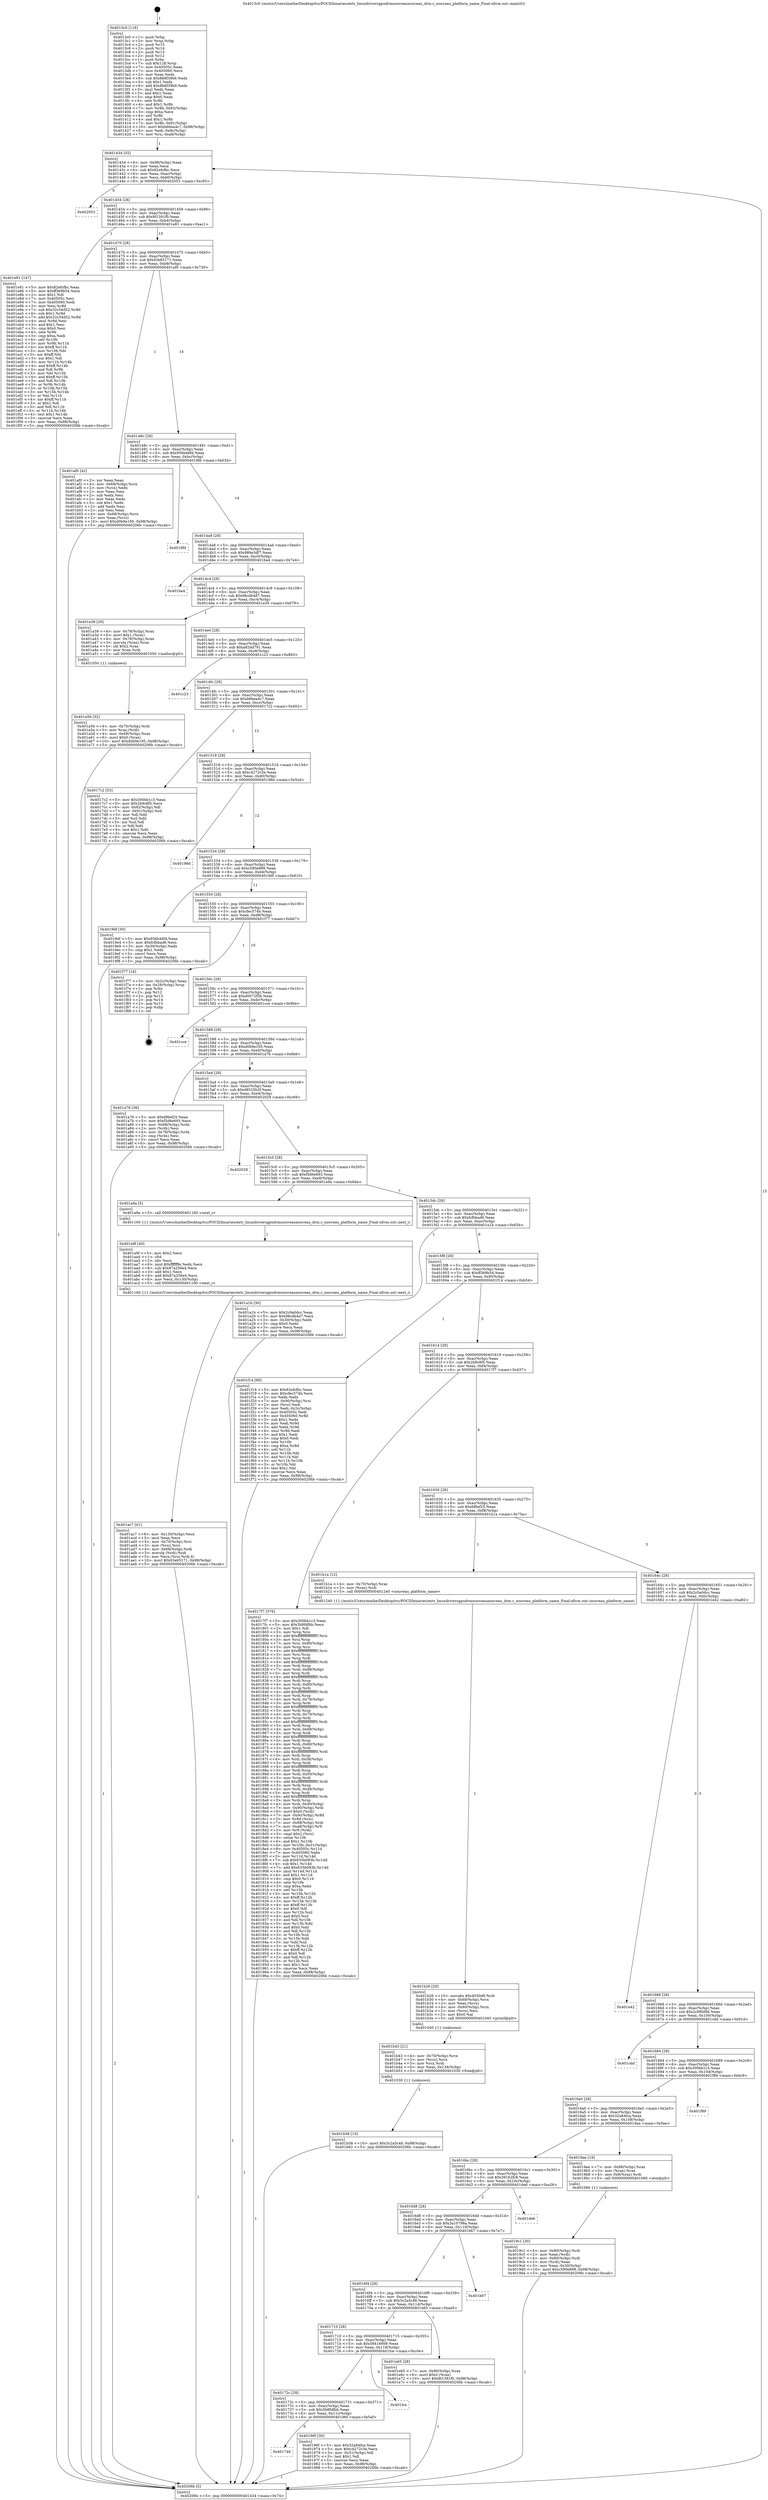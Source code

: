 digraph "0x4013c0" {
  label = "0x4013c0 (/mnt/c/Users/mathe/Desktop/tcc/POCII/binaries/extr_linuxdriversgpudrmnouveaunouveau_drm.c_nouveau_platform_name_Final-ollvm.out::main(0))"
  labelloc = "t"
  node[shape=record]

  Entry [label="",width=0.3,height=0.3,shape=circle,fillcolor=black,style=filled]
  "0x401434" [label="{
     0x401434 [32]\l
     | [instrs]\l
     &nbsp;&nbsp;0x401434 \<+6\>: mov -0x98(%rbp),%eax\l
     &nbsp;&nbsp;0x40143a \<+2\>: mov %eax,%ecx\l
     &nbsp;&nbsp;0x40143c \<+6\>: sub $0x82efcfbc,%ecx\l
     &nbsp;&nbsp;0x401442 \<+6\>: mov %eax,-0xac(%rbp)\l
     &nbsp;&nbsp;0x401448 \<+6\>: mov %ecx,-0xb0(%rbp)\l
     &nbsp;&nbsp;0x40144e \<+6\>: je 0000000000402053 \<main+0xc93\>\l
  }"]
  "0x402053" [label="{
     0x402053\l
  }", style=dashed]
  "0x401454" [label="{
     0x401454 [28]\l
     | [instrs]\l
     &nbsp;&nbsp;0x401454 \<+5\>: jmp 0000000000401459 \<main+0x99\>\l
     &nbsp;&nbsp;0x401459 \<+6\>: mov -0xac(%rbp),%eax\l
     &nbsp;&nbsp;0x40145f \<+5\>: sub $0x8f1391f0,%eax\l
     &nbsp;&nbsp;0x401464 \<+6\>: mov %eax,-0xb4(%rbp)\l
     &nbsp;&nbsp;0x40146a \<+6\>: je 0000000000401e81 \<main+0xac1\>\l
  }"]
  Exit [label="",width=0.3,height=0.3,shape=circle,fillcolor=black,style=filled,peripheries=2]
  "0x401e81" [label="{
     0x401e81 [147]\l
     | [instrs]\l
     &nbsp;&nbsp;0x401e81 \<+5\>: mov $0x82efcfbc,%eax\l
     &nbsp;&nbsp;0x401e86 \<+5\>: mov $0xff369b54,%ecx\l
     &nbsp;&nbsp;0x401e8b \<+2\>: mov $0x1,%dl\l
     &nbsp;&nbsp;0x401e8d \<+7\>: mov 0x40505c,%esi\l
     &nbsp;&nbsp;0x401e94 \<+7\>: mov 0x405060,%edi\l
     &nbsp;&nbsp;0x401e9b \<+3\>: mov %esi,%r8d\l
     &nbsp;&nbsp;0x401e9e \<+7\>: sub $0x32c54d52,%r8d\l
     &nbsp;&nbsp;0x401ea5 \<+4\>: sub $0x1,%r8d\l
     &nbsp;&nbsp;0x401ea9 \<+7\>: add $0x32c54d52,%r8d\l
     &nbsp;&nbsp;0x401eb0 \<+4\>: imul %r8d,%esi\l
     &nbsp;&nbsp;0x401eb4 \<+3\>: and $0x1,%esi\l
     &nbsp;&nbsp;0x401eb7 \<+3\>: cmp $0x0,%esi\l
     &nbsp;&nbsp;0x401eba \<+4\>: sete %r9b\l
     &nbsp;&nbsp;0x401ebe \<+3\>: cmp $0xa,%edi\l
     &nbsp;&nbsp;0x401ec1 \<+4\>: setl %r10b\l
     &nbsp;&nbsp;0x401ec5 \<+3\>: mov %r9b,%r11b\l
     &nbsp;&nbsp;0x401ec8 \<+4\>: xor $0xff,%r11b\l
     &nbsp;&nbsp;0x401ecc \<+3\>: mov %r10b,%bl\l
     &nbsp;&nbsp;0x401ecf \<+3\>: xor $0xff,%bl\l
     &nbsp;&nbsp;0x401ed2 \<+3\>: xor $0x1,%dl\l
     &nbsp;&nbsp;0x401ed5 \<+3\>: mov %r11b,%r14b\l
     &nbsp;&nbsp;0x401ed8 \<+4\>: and $0xff,%r14b\l
     &nbsp;&nbsp;0x401edc \<+3\>: and %dl,%r9b\l
     &nbsp;&nbsp;0x401edf \<+3\>: mov %bl,%r15b\l
     &nbsp;&nbsp;0x401ee2 \<+4\>: and $0xff,%r15b\l
     &nbsp;&nbsp;0x401ee6 \<+3\>: and %dl,%r10b\l
     &nbsp;&nbsp;0x401ee9 \<+3\>: or %r9b,%r14b\l
     &nbsp;&nbsp;0x401eec \<+3\>: or %r10b,%r15b\l
     &nbsp;&nbsp;0x401eef \<+3\>: xor %r15b,%r14b\l
     &nbsp;&nbsp;0x401ef2 \<+3\>: or %bl,%r11b\l
     &nbsp;&nbsp;0x401ef5 \<+4\>: xor $0xff,%r11b\l
     &nbsp;&nbsp;0x401ef9 \<+3\>: or $0x1,%dl\l
     &nbsp;&nbsp;0x401efc \<+3\>: and %dl,%r11b\l
     &nbsp;&nbsp;0x401eff \<+3\>: or %r11b,%r14b\l
     &nbsp;&nbsp;0x401f02 \<+4\>: test $0x1,%r14b\l
     &nbsp;&nbsp;0x401f06 \<+3\>: cmovne %ecx,%eax\l
     &nbsp;&nbsp;0x401f09 \<+6\>: mov %eax,-0x98(%rbp)\l
     &nbsp;&nbsp;0x401f0f \<+5\>: jmp 000000000040206b \<main+0xcab\>\l
  }"]
  "0x401470" [label="{
     0x401470 [28]\l
     | [instrs]\l
     &nbsp;&nbsp;0x401470 \<+5\>: jmp 0000000000401475 \<main+0xb5\>\l
     &nbsp;&nbsp;0x401475 \<+6\>: mov -0xac(%rbp),%eax\l
     &nbsp;&nbsp;0x40147b \<+5\>: sub $0x93e65171,%eax\l
     &nbsp;&nbsp;0x401480 \<+6\>: mov %eax,-0xb8(%rbp)\l
     &nbsp;&nbsp;0x401486 \<+6\>: je 0000000000401af0 \<main+0x730\>\l
  }"]
  "0x401b58" [label="{
     0x401b58 [15]\l
     | [instrs]\l
     &nbsp;&nbsp;0x401b58 \<+10\>: movl $0x3c2a5c48,-0x98(%rbp)\l
     &nbsp;&nbsp;0x401b62 \<+5\>: jmp 000000000040206b \<main+0xcab\>\l
  }"]
  "0x401af0" [label="{
     0x401af0 [42]\l
     | [instrs]\l
     &nbsp;&nbsp;0x401af0 \<+2\>: xor %eax,%eax\l
     &nbsp;&nbsp;0x401af2 \<+4\>: mov -0x68(%rbp),%rcx\l
     &nbsp;&nbsp;0x401af6 \<+2\>: mov (%rcx),%edx\l
     &nbsp;&nbsp;0x401af8 \<+2\>: mov %eax,%esi\l
     &nbsp;&nbsp;0x401afa \<+2\>: sub %edx,%esi\l
     &nbsp;&nbsp;0x401afc \<+2\>: mov %eax,%edx\l
     &nbsp;&nbsp;0x401afe \<+3\>: sub $0x1,%edx\l
     &nbsp;&nbsp;0x401b01 \<+2\>: add %edx,%esi\l
     &nbsp;&nbsp;0x401b03 \<+2\>: sub %esi,%eax\l
     &nbsp;&nbsp;0x401b05 \<+4\>: mov -0x68(%rbp),%rcx\l
     &nbsp;&nbsp;0x401b09 \<+2\>: mov %eax,(%rcx)\l
     &nbsp;&nbsp;0x401b0b \<+10\>: movl $0xd0b9e195,-0x98(%rbp)\l
     &nbsp;&nbsp;0x401b15 \<+5\>: jmp 000000000040206b \<main+0xcab\>\l
  }"]
  "0x40148c" [label="{
     0x40148c [28]\l
     | [instrs]\l
     &nbsp;&nbsp;0x40148c \<+5\>: jmp 0000000000401491 \<main+0xd1\>\l
     &nbsp;&nbsp;0x401491 \<+6\>: mov -0xac(%rbp),%eax\l
     &nbsp;&nbsp;0x401497 \<+5\>: sub $0x956b46fd,%eax\l
     &nbsp;&nbsp;0x40149c \<+6\>: mov %eax,-0xbc(%rbp)\l
     &nbsp;&nbsp;0x4014a2 \<+6\>: je 00000000004019fd \<main+0x63d\>\l
  }"]
  "0x401b43" [label="{
     0x401b43 [21]\l
     | [instrs]\l
     &nbsp;&nbsp;0x401b43 \<+4\>: mov -0x70(%rbp),%rcx\l
     &nbsp;&nbsp;0x401b47 \<+3\>: mov (%rcx),%rcx\l
     &nbsp;&nbsp;0x401b4a \<+3\>: mov %rcx,%rdi\l
     &nbsp;&nbsp;0x401b4d \<+6\>: mov %eax,-0x134(%rbp)\l
     &nbsp;&nbsp;0x401b53 \<+5\>: call 0000000000401030 \<free@plt\>\l
     | [calls]\l
     &nbsp;&nbsp;0x401030 \{1\} (unknown)\l
  }"]
  "0x4019fd" [label="{
     0x4019fd\l
  }", style=dashed]
  "0x4014a8" [label="{
     0x4014a8 [28]\l
     | [instrs]\l
     &nbsp;&nbsp;0x4014a8 \<+5\>: jmp 00000000004014ad \<main+0xed\>\l
     &nbsp;&nbsp;0x4014ad \<+6\>: mov -0xac(%rbp),%eax\l
     &nbsp;&nbsp;0x4014b3 \<+5\>: sub $0x989e3df7,%eax\l
     &nbsp;&nbsp;0x4014b8 \<+6\>: mov %eax,-0xc0(%rbp)\l
     &nbsp;&nbsp;0x4014be \<+6\>: je 0000000000401ba4 \<main+0x7e4\>\l
  }"]
  "0x401b26" [label="{
     0x401b26 [29]\l
     | [instrs]\l
     &nbsp;&nbsp;0x401b26 \<+10\>: movabs $0x4030d6,%rdi\l
     &nbsp;&nbsp;0x401b30 \<+4\>: mov -0x60(%rbp),%rcx\l
     &nbsp;&nbsp;0x401b34 \<+2\>: mov %eax,(%rcx)\l
     &nbsp;&nbsp;0x401b36 \<+4\>: mov -0x60(%rbp),%rcx\l
     &nbsp;&nbsp;0x401b3a \<+2\>: mov (%rcx),%esi\l
     &nbsp;&nbsp;0x401b3c \<+2\>: mov $0x0,%al\l
     &nbsp;&nbsp;0x401b3e \<+5\>: call 0000000000401040 \<printf@plt\>\l
     | [calls]\l
     &nbsp;&nbsp;0x401040 \{1\} (unknown)\l
  }"]
  "0x401ba4" [label="{
     0x401ba4\l
  }", style=dashed]
  "0x4014c4" [label="{
     0x4014c4 [28]\l
     | [instrs]\l
     &nbsp;&nbsp;0x4014c4 \<+5\>: jmp 00000000004014c9 \<main+0x109\>\l
     &nbsp;&nbsp;0x4014c9 \<+6\>: mov -0xac(%rbp),%eax\l
     &nbsp;&nbsp;0x4014cf \<+5\>: sub $0x98cdb4d7,%eax\l
     &nbsp;&nbsp;0x4014d4 \<+6\>: mov %eax,-0xc4(%rbp)\l
     &nbsp;&nbsp;0x4014da \<+6\>: je 0000000000401a39 \<main+0x679\>\l
  }"]
  "0x401ac7" [label="{
     0x401ac7 [41]\l
     | [instrs]\l
     &nbsp;&nbsp;0x401ac7 \<+6\>: mov -0x130(%rbp),%ecx\l
     &nbsp;&nbsp;0x401acd \<+3\>: imul %eax,%ecx\l
     &nbsp;&nbsp;0x401ad0 \<+4\>: mov -0x70(%rbp),%rsi\l
     &nbsp;&nbsp;0x401ad4 \<+3\>: mov (%rsi),%rsi\l
     &nbsp;&nbsp;0x401ad7 \<+4\>: mov -0x68(%rbp),%rdi\l
     &nbsp;&nbsp;0x401adb \<+3\>: movslq (%rdi),%rdi\l
     &nbsp;&nbsp;0x401ade \<+3\>: mov %ecx,(%rsi,%rdi,4)\l
     &nbsp;&nbsp;0x401ae1 \<+10\>: movl $0x93e65171,-0x98(%rbp)\l
     &nbsp;&nbsp;0x401aeb \<+5\>: jmp 000000000040206b \<main+0xcab\>\l
  }"]
  "0x401a39" [label="{
     0x401a39 [29]\l
     | [instrs]\l
     &nbsp;&nbsp;0x401a39 \<+4\>: mov -0x78(%rbp),%rax\l
     &nbsp;&nbsp;0x401a3d \<+6\>: movl $0x1,(%rax)\l
     &nbsp;&nbsp;0x401a43 \<+4\>: mov -0x78(%rbp),%rax\l
     &nbsp;&nbsp;0x401a47 \<+3\>: movslq (%rax),%rax\l
     &nbsp;&nbsp;0x401a4a \<+4\>: shl $0x2,%rax\l
     &nbsp;&nbsp;0x401a4e \<+3\>: mov %rax,%rdi\l
     &nbsp;&nbsp;0x401a51 \<+5\>: call 0000000000401050 \<malloc@plt\>\l
     | [calls]\l
     &nbsp;&nbsp;0x401050 \{1\} (unknown)\l
  }"]
  "0x4014e0" [label="{
     0x4014e0 [28]\l
     | [instrs]\l
     &nbsp;&nbsp;0x4014e0 \<+5\>: jmp 00000000004014e5 \<main+0x125\>\l
     &nbsp;&nbsp;0x4014e5 \<+6\>: mov -0xac(%rbp),%eax\l
     &nbsp;&nbsp;0x4014eb \<+5\>: sub $0xa82dd791,%eax\l
     &nbsp;&nbsp;0x4014f0 \<+6\>: mov %eax,-0xc8(%rbp)\l
     &nbsp;&nbsp;0x4014f6 \<+6\>: je 0000000000401c23 \<main+0x863\>\l
  }"]
  "0x401a9f" [label="{
     0x401a9f [40]\l
     | [instrs]\l
     &nbsp;&nbsp;0x401a9f \<+5\>: mov $0x2,%ecx\l
     &nbsp;&nbsp;0x401aa4 \<+1\>: cltd\l
     &nbsp;&nbsp;0x401aa5 \<+2\>: idiv %ecx\l
     &nbsp;&nbsp;0x401aa7 \<+6\>: imul $0xfffffffe,%edx,%ecx\l
     &nbsp;&nbsp;0x401aad \<+6\>: sub $0x87a256e4,%ecx\l
     &nbsp;&nbsp;0x401ab3 \<+3\>: add $0x1,%ecx\l
     &nbsp;&nbsp;0x401ab6 \<+6\>: add $0x87a256e4,%ecx\l
     &nbsp;&nbsp;0x401abc \<+6\>: mov %ecx,-0x130(%rbp)\l
     &nbsp;&nbsp;0x401ac2 \<+5\>: call 0000000000401160 \<next_i\>\l
     | [calls]\l
     &nbsp;&nbsp;0x401160 \{1\} (/mnt/c/Users/mathe/Desktop/tcc/POCII/binaries/extr_linuxdriversgpudrmnouveaunouveau_drm.c_nouveau_platform_name_Final-ollvm.out::next_i)\l
  }"]
  "0x401c23" [label="{
     0x401c23\l
  }", style=dashed]
  "0x4014fc" [label="{
     0x4014fc [28]\l
     | [instrs]\l
     &nbsp;&nbsp;0x4014fc \<+5\>: jmp 0000000000401501 \<main+0x141\>\l
     &nbsp;&nbsp;0x401501 \<+6\>: mov -0xac(%rbp),%eax\l
     &nbsp;&nbsp;0x401507 \<+5\>: sub $0xb66ea4c7,%eax\l
     &nbsp;&nbsp;0x40150c \<+6\>: mov %eax,-0xcc(%rbp)\l
     &nbsp;&nbsp;0x401512 \<+6\>: je 00000000004017c2 \<main+0x402\>\l
  }"]
  "0x401a56" [label="{
     0x401a56 [32]\l
     | [instrs]\l
     &nbsp;&nbsp;0x401a56 \<+4\>: mov -0x70(%rbp),%rdi\l
     &nbsp;&nbsp;0x401a5a \<+3\>: mov %rax,(%rdi)\l
     &nbsp;&nbsp;0x401a5d \<+4\>: mov -0x68(%rbp),%rax\l
     &nbsp;&nbsp;0x401a61 \<+6\>: movl $0x0,(%rax)\l
     &nbsp;&nbsp;0x401a67 \<+10\>: movl $0xd0b9e195,-0x98(%rbp)\l
     &nbsp;&nbsp;0x401a71 \<+5\>: jmp 000000000040206b \<main+0xcab\>\l
  }"]
  "0x4017c2" [label="{
     0x4017c2 [53]\l
     | [instrs]\l
     &nbsp;&nbsp;0x4017c2 \<+5\>: mov $0x300bb1c3,%eax\l
     &nbsp;&nbsp;0x4017c7 \<+5\>: mov $0x2b9c8f5,%ecx\l
     &nbsp;&nbsp;0x4017cc \<+6\>: mov -0x92(%rbp),%dl\l
     &nbsp;&nbsp;0x4017d2 \<+7\>: mov -0x91(%rbp),%sil\l
     &nbsp;&nbsp;0x4017d9 \<+3\>: mov %dl,%dil\l
     &nbsp;&nbsp;0x4017dc \<+3\>: and %sil,%dil\l
     &nbsp;&nbsp;0x4017df \<+3\>: xor %sil,%dl\l
     &nbsp;&nbsp;0x4017e2 \<+3\>: or %dl,%dil\l
     &nbsp;&nbsp;0x4017e5 \<+4\>: test $0x1,%dil\l
     &nbsp;&nbsp;0x4017e9 \<+3\>: cmovne %ecx,%eax\l
     &nbsp;&nbsp;0x4017ec \<+6\>: mov %eax,-0x98(%rbp)\l
     &nbsp;&nbsp;0x4017f2 \<+5\>: jmp 000000000040206b \<main+0xcab\>\l
  }"]
  "0x401518" [label="{
     0x401518 [28]\l
     | [instrs]\l
     &nbsp;&nbsp;0x401518 \<+5\>: jmp 000000000040151d \<main+0x15d\>\l
     &nbsp;&nbsp;0x40151d \<+6\>: mov -0xac(%rbp),%eax\l
     &nbsp;&nbsp;0x401523 \<+5\>: sub $0xc4272c3e,%eax\l
     &nbsp;&nbsp;0x401528 \<+6\>: mov %eax,-0xd0(%rbp)\l
     &nbsp;&nbsp;0x40152e \<+6\>: je 000000000040198d \<main+0x5cd\>\l
  }"]
  "0x40206b" [label="{
     0x40206b [5]\l
     | [instrs]\l
     &nbsp;&nbsp;0x40206b \<+5\>: jmp 0000000000401434 \<main+0x74\>\l
  }"]
  "0x4013c0" [label="{
     0x4013c0 [116]\l
     | [instrs]\l
     &nbsp;&nbsp;0x4013c0 \<+1\>: push %rbp\l
     &nbsp;&nbsp;0x4013c1 \<+3\>: mov %rsp,%rbp\l
     &nbsp;&nbsp;0x4013c4 \<+2\>: push %r15\l
     &nbsp;&nbsp;0x4013c6 \<+2\>: push %r14\l
     &nbsp;&nbsp;0x4013c8 \<+2\>: push %r13\l
     &nbsp;&nbsp;0x4013ca \<+2\>: push %r12\l
     &nbsp;&nbsp;0x4013cc \<+1\>: push %rbx\l
     &nbsp;&nbsp;0x4013cd \<+7\>: sub $0x128,%rsp\l
     &nbsp;&nbsp;0x4013d4 \<+7\>: mov 0x40505c,%eax\l
     &nbsp;&nbsp;0x4013db \<+7\>: mov 0x405060,%ecx\l
     &nbsp;&nbsp;0x4013e2 \<+2\>: mov %eax,%edx\l
     &nbsp;&nbsp;0x4013e4 \<+6\>: sub $0x8b8f39b9,%edx\l
     &nbsp;&nbsp;0x4013ea \<+3\>: sub $0x1,%edx\l
     &nbsp;&nbsp;0x4013ed \<+6\>: add $0x8b8f39b9,%edx\l
     &nbsp;&nbsp;0x4013f3 \<+3\>: imul %edx,%eax\l
     &nbsp;&nbsp;0x4013f6 \<+3\>: and $0x1,%eax\l
     &nbsp;&nbsp;0x4013f9 \<+3\>: cmp $0x0,%eax\l
     &nbsp;&nbsp;0x4013fc \<+4\>: sete %r8b\l
     &nbsp;&nbsp;0x401400 \<+4\>: and $0x1,%r8b\l
     &nbsp;&nbsp;0x401404 \<+7\>: mov %r8b,-0x92(%rbp)\l
     &nbsp;&nbsp;0x40140b \<+3\>: cmp $0xa,%ecx\l
     &nbsp;&nbsp;0x40140e \<+4\>: setl %r8b\l
     &nbsp;&nbsp;0x401412 \<+4\>: and $0x1,%r8b\l
     &nbsp;&nbsp;0x401416 \<+7\>: mov %r8b,-0x91(%rbp)\l
     &nbsp;&nbsp;0x40141d \<+10\>: movl $0xb66ea4c7,-0x98(%rbp)\l
     &nbsp;&nbsp;0x401427 \<+6\>: mov %edi,-0x9c(%rbp)\l
     &nbsp;&nbsp;0x40142d \<+7\>: mov %rsi,-0xa8(%rbp)\l
  }"]
  "0x4019c1" [label="{
     0x4019c1 [30]\l
     | [instrs]\l
     &nbsp;&nbsp;0x4019c1 \<+4\>: mov -0x80(%rbp),%rdi\l
     &nbsp;&nbsp;0x4019c5 \<+2\>: mov %eax,(%rdi)\l
     &nbsp;&nbsp;0x4019c7 \<+4\>: mov -0x80(%rbp),%rdi\l
     &nbsp;&nbsp;0x4019cb \<+2\>: mov (%rdi),%eax\l
     &nbsp;&nbsp;0x4019cd \<+3\>: mov %eax,-0x30(%rbp)\l
     &nbsp;&nbsp;0x4019d0 \<+10\>: movl $0xc590e898,-0x98(%rbp)\l
     &nbsp;&nbsp;0x4019da \<+5\>: jmp 000000000040206b \<main+0xcab\>\l
  }"]
  "0x40198d" [label="{
     0x40198d\l
  }", style=dashed]
  "0x401534" [label="{
     0x401534 [28]\l
     | [instrs]\l
     &nbsp;&nbsp;0x401534 \<+5\>: jmp 0000000000401539 \<main+0x179\>\l
     &nbsp;&nbsp;0x401539 \<+6\>: mov -0xac(%rbp),%eax\l
     &nbsp;&nbsp;0x40153f \<+5\>: sub $0xc590e898,%eax\l
     &nbsp;&nbsp;0x401544 \<+6\>: mov %eax,-0xd4(%rbp)\l
     &nbsp;&nbsp;0x40154a \<+6\>: je 00000000004019df \<main+0x61f\>\l
  }"]
  "0x401748" [label="{
     0x401748\l
  }", style=dashed]
  "0x4019df" [label="{
     0x4019df [30]\l
     | [instrs]\l
     &nbsp;&nbsp;0x4019df \<+5\>: mov $0x956b46fd,%eax\l
     &nbsp;&nbsp;0x4019e4 \<+5\>: mov $0xfcfbbad6,%ecx\l
     &nbsp;&nbsp;0x4019e9 \<+3\>: mov -0x30(%rbp),%edx\l
     &nbsp;&nbsp;0x4019ec \<+3\>: cmp $0x1,%edx\l
     &nbsp;&nbsp;0x4019ef \<+3\>: cmovl %ecx,%eax\l
     &nbsp;&nbsp;0x4019f2 \<+6\>: mov %eax,-0x98(%rbp)\l
     &nbsp;&nbsp;0x4019f8 \<+5\>: jmp 000000000040206b \<main+0xcab\>\l
  }"]
  "0x401550" [label="{
     0x401550 [28]\l
     | [instrs]\l
     &nbsp;&nbsp;0x401550 \<+5\>: jmp 0000000000401555 \<main+0x195\>\l
     &nbsp;&nbsp;0x401555 \<+6\>: mov -0xac(%rbp),%eax\l
     &nbsp;&nbsp;0x40155b \<+5\>: sub $0xcfec574b,%eax\l
     &nbsp;&nbsp;0x401560 \<+6\>: mov %eax,-0xd8(%rbp)\l
     &nbsp;&nbsp;0x401566 \<+6\>: je 0000000000401f77 \<main+0xbb7\>\l
  }"]
  "0x40196f" [label="{
     0x40196f [30]\l
     | [instrs]\l
     &nbsp;&nbsp;0x40196f \<+5\>: mov $0x32a84fca,%eax\l
     &nbsp;&nbsp;0x401974 \<+5\>: mov $0xc4272c3e,%ecx\l
     &nbsp;&nbsp;0x401979 \<+3\>: mov -0x31(%rbp),%dl\l
     &nbsp;&nbsp;0x40197c \<+3\>: test $0x1,%dl\l
     &nbsp;&nbsp;0x40197f \<+3\>: cmovne %ecx,%eax\l
     &nbsp;&nbsp;0x401982 \<+6\>: mov %eax,-0x98(%rbp)\l
     &nbsp;&nbsp;0x401988 \<+5\>: jmp 000000000040206b \<main+0xcab\>\l
  }"]
  "0x401f77" [label="{
     0x401f77 [18]\l
     | [instrs]\l
     &nbsp;&nbsp;0x401f77 \<+3\>: mov -0x2c(%rbp),%eax\l
     &nbsp;&nbsp;0x401f7a \<+4\>: lea -0x28(%rbp),%rsp\l
     &nbsp;&nbsp;0x401f7e \<+1\>: pop %rbx\l
     &nbsp;&nbsp;0x401f7f \<+2\>: pop %r12\l
     &nbsp;&nbsp;0x401f81 \<+2\>: pop %r13\l
     &nbsp;&nbsp;0x401f83 \<+2\>: pop %r14\l
     &nbsp;&nbsp;0x401f85 \<+2\>: pop %r15\l
     &nbsp;&nbsp;0x401f87 \<+1\>: pop %rbp\l
     &nbsp;&nbsp;0x401f88 \<+1\>: ret\l
  }"]
  "0x40156c" [label="{
     0x40156c [28]\l
     | [instrs]\l
     &nbsp;&nbsp;0x40156c \<+5\>: jmp 0000000000401571 \<main+0x1b1\>\l
     &nbsp;&nbsp;0x401571 \<+6\>: mov -0xac(%rbp),%eax\l
     &nbsp;&nbsp;0x401577 \<+5\>: sub $0xd0072f5b,%eax\l
     &nbsp;&nbsp;0x40157c \<+6\>: mov %eax,-0xdc(%rbp)\l
     &nbsp;&nbsp;0x401582 \<+6\>: je 0000000000401cce \<main+0x90e\>\l
  }"]
  "0x40172c" [label="{
     0x40172c [28]\l
     | [instrs]\l
     &nbsp;&nbsp;0x40172c \<+5\>: jmp 0000000000401731 \<main+0x371\>\l
     &nbsp;&nbsp;0x401731 \<+6\>: mov -0xac(%rbp),%eax\l
     &nbsp;&nbsp;0x401737 \<+5\>: sub $0x5b8fdfbb,%eax\l
     &nbsp;&nbsp;0x40173c \<+6\>: mov %eax,-0x11c(%rbp)\l
     &nbsp;&nbsp;0x401742 \<+6\>: je 000000000040196f \<main+0x5af\>\l
  }"]
  "0x401cce" [label="{
     0x401cce\l
  }", style=dashed]
  "0x401588" [label="{
     0x401588 [28]\l
     | [instrs]\l
     &nbsp;&nbsp;0x401588 \<+5\>: jmp 000000000040158d \<main+0x1cd\>\l
     &nbsp;&nbsp;0x40158d \<+6\>: mov -0xac(%rbp),%eax\l
     &nbsp;&nbsp;0x401593 \<+5\>: sub $0xd0b9e195,%eax\l
     &nbsp;&nbsp;0x401598 \<+6\>: mov %eax,-0xe0(%rbp)\l
     &nbsp;&nbsp;0x40159e \<+6\>: je 0000000000401a76 \<main+0x6b6\>\l
  }"]
  "0x401fce" [label="{
     0x401fce\l
  }", style=dashed]
  "0x401a76" [label="{
     0x401a76 [36]\l
     | [instrs]\l
     &nbsp;&nbsp;0x401a76 \<+5\>: mov $0x6f6ef25,%eax\l
     &nbsp;&nbsp;0x401a7b \<+5\>: mov $0xf5d6e693,%ecx\l
     &nbsp;&nbsp;0x401a80 \<+4\>: mov -0x68(%rbp),%rdx\l
     &nbsp;&nbsp;0x401a84 \<+2\>: mov (%rdx),%esi\l
     &nbsp;&nbsp;0x401a86 \<+4\>: mov -0x78(%rbp),%rdx\l
     &nbsp;&nbsp;0x401a8a \<+2\>: cmp (%rdx),%esi\l
     &nbsp;&nbsp;0x401a8c \<+3\>: cmovl %ecx,%eax\l
     &nbsp;&nbsp;0x401a8f \<+6\>: mov %eax,-0x98(%rbp)\l
     &nbsp;&nbsp;0x401a95 \<+5\>: jmp 000000000040206b \<main+0xcab\>\l
  }"]
  "0x4015a4" [label="{
     0x4015a4 [28]\l
     | [instrs]\l
     &nbsp;&nbsp;0x4015a4 \<+5\>: jmp 00000000004015a9 \<main+0x1e9\>\l
     &nbsp;&nbsp;0x4015a9 \<+6\>: mov -0xac(%rbp),%eax\l
     &nbsp;&nbsp;0x4015af \<+5\>: sub $0xd8525b2f,%eax\l
     &nbsp;&nbsp;0x4015b4 \<+6\>: mov %eax,-0xe4(%rbp)\l
     &nbsp;&nbsp;0x4015ba \<+6\>: je 0000000000402029 \<main+0xc69\>\l
  }"]
  "0x401710" [label="{
     0x401710 [28]\l
     | [instrs]\l
     &nbsp;&nbsp;0x401710 \<+5\>: jmp 0000000000401715 \<main+0x355\>\l
     &nbsp;&nbsp;0x401715 \<+6\>: mov -0xac(%rbp),%eax\l
     &nbsp;&nbsp;0x40171b \<+5\>: sub $0x58416669,%eax\l
     &nbsp;&nbsp;0x401720 \<+6\>: mov %eax,-0x118(%rbp)\l
     &nbsp;&nbsp;0x401726 \<+6\>: je 0000000000401fce \<main+0xc0e\>\l
  }"]
  "0x402029" [label="{
     0x402029\l
  }", style=dashed]
  "0x4015c0" [label="{
     0x4015c0 [28]\l
     | [instrs]\l
     &nbsp;&nbsp;0x4015c0 \<+5\>: jmp 00000000004015c5 \<main+0x205\>\l
     &nbsp;&nbsp;0x4015c5 \<+6\>: mov -0xac(%rbp),%eax\l
     &nbsp;&nbsp;0x4015cb \<+5\>: sub $0xf5d6e693,%eax\l
     &nbsp;&nbsp;0x4015d0 \<+6\>: mov %eax,-0xe8(%rbp)\l
     &nbsp;&nbsp;0x4015d6 \<+6\>: je 0000000000401a9a \<main+0x6da\>\l
  }"]
  "0x401e65" [label="{
     0x401e65 [28]\l
     | [instrs]\l
     &nbsp;&nbsp;0x401e65 \<+7\>: mov -0x90(%rbp),%rax\l
     &nbsp;&nbsp;0x401e6c \<+6\>: movl $0x0,(%rax)\l
     &nbsp;&nbsp;0x401e72 \<+10\>: movl $0x8f1391f0,-0x98(%rbp)\l
     &nbsp;&nbsp;0x401e7c \<+5\>: jmp 000000000040206b \<main+0xcab\>\l
  }"]
  "0x401a9a" [label="{
     0x401a9a [5]\l
     | [instrs]\l
     &nbsp;&nbsp;0x401a9a \<+5\>: call 0000000000401160 \<next_i\>\l
     | [calls]\l
     &nbsp;&nbsp;0x401160 \{1\} (/mnt/c/Users/mathe/Desktop/tcc/POCII/binaries/extr_linuxdriversgpudrmnouveaunouveau_drm.c_nouveau_platform_name_Final-ollvm.out::next_i)\l
  }"]
  "0x4015dc" [label="{
     0x4015dc [28]\l
     | [instrs]\l
     &nbsp;&nbsp;0x4015dc \<+5\>: jmp 00000000004015e1 \<main+0x221\>\l
     &nbsp;&nbsp;0x4015e1 \<+6\>: mov -0xac(%rbp),%eax\l
     &nbsp;&nbsp;0x4015e7 \<+5\>: sub $0xfcfbbad6,%eax\l
     &nbsp;&nbsp;0x4015ec \<+6\>: mov %eax,-0xec(%rbp)\l
     &nbsp;&nbsp;0x4015f2 \<+6\>: je 0000000000401a1b \<main+0x65b\>\l
  }"]
  "0x4016f4" [label="{
     0x4016f4 [28]\l
     | [instrs]\l
     &nbsp;&nbsp;0x4016f4 \<+5\>: jmp 00000000004016f9 \<main+0x339\>\l
     &nbsp;&nbsp;0x4016f9 \<+6\>: mov -0xac(%rbp),%eax\l
     &nbsp;&nbsp;0x4016ff \<+5\>: sub $0x3c2a5c48,%eax\l
     &nbsp;&nbsp;0x401704 \<+6\>: mov %eax,-0x114(%rbp)\l
     &nbsp;&nbsp;0x40170a \<+6\>: je 0000000000401e65 \<main+0xaa5\>\l
  }"]
  "0x401a1b" [label="{
     0x401a1b [30]\l
     | [instrs]\l
     &nbsp;&nbsp;0x401a1b \<+5\>: mov $0x2c0a0dcc,%eax\l
     &nbsp;&nbsp;0x401a20 \<+5\>: mov $0x98cdb4d7,%ecx\l
     &nbsp;&nbsp;0x401a25 \<+3\>: mov -0x30(%rbp),%edx\l
     &nbsp;&nbsp;0x401a28 \<+3\>: cmp $0x0,%edx\l
     &nbsp;&nbsp;0x401a2b \<+3\>: cmove %ecx,%eax\l
     &nbsp;&nbsp;0x401a2e \<+6\>: mov %eax,-0x98(%rbp)\l
     &nbsp;&nbsp;0x401a34 \<+5\>: jmp 000000000040206b \<main+0xcab\>\l
  }"]
  "0x4015f8" [label="{
     0x4015f8 [28]\l
     | [instrs]\l
     &nbsp;&nbsp;0x4015f8 \<+5\>: jmp 00000000004015fd \<main+0x23d\>\l
     &nbsp;&nbsp;0x4015fd \<+6\>: mov -0xac(%rbp),%eax\l
     &nbsp;&nbsp;0x401603 \<+5\>: sub $0xff369b54,%eax\l
     &nbsp;&nbsp;0x401608 \<+6\>: mov %eax,-0xf0(%rbp)\l
     &nbsp;&nbsp;0x40160e \<+6\>: je 0000000000401f14 \<main+0xb54\>\l
  }"]
  "0x401b67" [label="{
     0x401b67\l
  }", style=dashed]
  "0x401f14" [label="{
     0x401f14 [99]\l
     | [instrs]\l
     &nbsp;&nbsp;0x401f14 \<+5\>: mov $0x82efcfbc,%eax\l
     &nbsp;&nbsp;0x401f19 \<+5\>: mov $0xcfec574b,%ecx\l
     &nbsp;&nbsp;0x401f1e \<+2\>: xor %edx,%edx\l
     &nbsp;&nbsp;0x401f20 \<+7\>: mov -0x90(%rbp),%rsi\l
     &nbsp;&nbsp;0x401f27 \<+2\>: mov (%rsi),%edi\l
     &nbsp;&nbsp;0x401f29 \<+3\>: mov %edi,-0x2c(%rbp)\l
     &nbsp;&nbsp;0x401f2c \<+7\>: mov 0x40505c,%edi\l
     &nbsp;&nbsp;0x401f33 \<+8\>: mov 0x405060,%r8d\l
     &nbsp;&nbsp;0x401f3b \<+3\>: sub $0x1,%edx\l
     &nbsp;&nbsp;0x401f3e \<+3\>: mov %edi,%r9d\l
     &nbsp;&nbsp;0x401f41 \<+3\>: add %edx,%r9d\l
     &nbsp;&nbsp;0x401f44 \<+4\>: imul %r9d,%edi\l
     &nbsp;&nbsp;0x401f48 \<+3\>: and $0x1,%edi\l
     &nbsp;&nbsp;0x401f4b \<+3\>: cmp $0x0,%edi\l
     &nbsp;&nbsp;0x401f4e \<+4\>: sete %r10b\l
     &nbsp;&nbsp;0x401f52 \<+4\>: cmp $0xa,%r8d\l
     &nbsp;&nbsp;0x401f56 \<+4\>: setl %r11b\l
     &nbsp;&nbsp;0x401f5a \<+3\>: mov %r10b,%bl\l
     &nbsp;&nbsp;0x401f5d \<+3\>: and %r11b,%bl\l
     &nbsp;&nbsp;0x401f60 \<+3\>: xor %r11b,%r10b\l
     &nbsp;&nbsp;0x401f63 \<+3\>: or %r10b,%bl\l
     &nbsp;&nbsp;0x401f66 \<+3\>: test $0x1,%bl\l
     &nbsp;&nbsp;0x401f69 \<+3\>: cmovne %ecx,%eax\l
     &nbsp;&nbsp;0x401f6c \<+6\>: mov %eax,-0x98(%rbp)\l
     &nbsp;&nbsp;0x401f72 \<+5\>: jmp 000000000040206b \<main+0xcab\>\l
  }"]
  "0x401614" [label="{
     0x401614 [28]\l
     | [instrs]\l
     &nbsp;&nbsp;0x401614 \<+5\>: jmp 0000000000401619 \<main+0x259\>\l
     &nbsp;&nbsp;0x401619 \<+6\>: mov -0xac(%rbp),%eax\l
     &nbsp;&nbsp;0x40161f \<+5\>: sub $0x2b9c8f5,%eax\l
     &nbsp;&nbsp;0x401624 \<+6\>: mov %eax,-0xf4(%rbp)\l
     &nbsp;&nbsp;0x40162a \<+6\>: je 00000000004017f7 \<main+0x437\>\l
  }"]
  "0x4016d8" [label="{
     0x4016d8 [28]\l
     | [instrs]\l
     &nbsp;&nbsp;0x4016d8 \<+5\>: jmp 00000000004016dd \<main+0x31d\>\l
     &nbsp;&nbsp;0x4016dd \<+6\>: mov -0xac(%rbp),%eax\l
     &nbsp;&nbsp;0x4016e3 \<+5\>: sub $0x3a10798a,%eax\l
     &nbsp;&nbsp;0x4016e8 \<+6\>: mov %eax,-0x110(%rbp)\l
     &nbsp;&nbsp;0x4016ee \<+6\>: je 0000000000401b67 \<main+0x7a7\>\l
  }"]
  "0x4017f7" [label="{
     0x4017f7 [376]\l
     | [instrs]\l
     &nbsp;&nbsp;0x4017f7 \<+5\>: mov $0x300bb1c3,%eax\l
     &nbsp;&nbsp;0x4017fc \<+5\>: mov $0x5b8fdfbb,%ecx\l
     &nbsp;&nbsp;0x401801 \<+2\>: mov $0x1,%dl\l
     &nbsp;&nbsp;0x401803 \<+3\>: mov %rsp,%rsi\l
     &nbsp;&nbsp;0x401806 \<+4\>: add $0xfffffffffffffff0,%rsi\l
     &nbsp;&nbsp;0x40180a \<+3\>: mov %rsi,%rsp\l
     &nbsp;&nbsp;0x40180d \<+7\>: mov %rsi,-0x90(%rbp)\l
     &nbsp;&nbsp;0x401814 \<+3\>: mov %rsp,%rsi\l
     &nbsp;&nbsp;0x401817 \<+4\>: add $0xfffffffffffffff0,%rsi\l
     &nbsp;&nbsp;0x40181b \<+3\>: mov %rsi,%rsp\l
     &nbsp;&nbsp;0x40181e \<+3\>: mov %rsp,%rdi\l
     &nbsp;&nbsp;0x401821 \<+4\>: add $0xfffffffffffffff0,%rdi\l
     &nbsp;&nbsp;0x401825 \<+3\>: mov %rdi,%rsp\l
     &nbsp;&nbsp;0x401828 \<+7\>: mov %rdi,-0x88(%rbp)\l
     &nbsp;&nbsp;0x40182f \<+3\>: mov %rsp,%rdi\l
     &nbsp;&nbsp;0x401832 \<+4\>: add $0xfffffffffffffff0,%rdi\l
     &nbsp;&nbsp;0x401836 \<+3\>: mov %rdi,%rsp\l
     &nbsp;&nbsp;0x401839 \<+4\>: mov %rdi,-0x80(%rbp)\l
     &nbsp;&nbsp;0x40183d \<+3\>: mov %rsp,%rdi\l
     &nbsp;&nbsp;0x401840 \<+4\>: add $0xfffffffffffffff0,%rdi\l
     &nbsp;&nbsp;0x401844 \<+3\>: mov %rdi,%rsp\l
     &nbsp;&nbsp;0x401847 \<+4\>: mov %rdi,-0x78(%rbp)\l
     &nbsp;&nbsp;0x40184b \<+3\>: mov %rsp,%rdi\l
     &nbsp;&nbsp;0x40184e \<+4\>: add $0xfffffffffffffff0,%rdi\l
     &nbsp;&nbsp;0x401852 \<+3\>: mov %rdi,%rsp\l
     &nbsp;&nbsp;0x401855 \<+4\>: mov %rdi,-0x70(%rbp)\l
     &nbsp;&nbsp;0x401859 \<+3\>: mov %rsp,%rdi\l
     &nbsp;&nbsp;0x40185c \<+4\>: add $0xfffffffffffffff0,%rdi\l
     &nbsp;&nbsp;0x401860 \<+3\>: mov %rdi,%rsp\l
     &nbsp;&nbsp;0x401863 \<+4\>: mov %rdi,-0x68(%rbp)\l
     &nbsp;&nbsp;0x401867 \<+3\>: mov %rsp,%rdi\l
     &nbsp;&nbsp;0x40186a \<+4\>: add $0xfffffffffffffff0,%rdi\l
     &nbsp;&nbsp;0x40186e \<+3\>: mov %rdi,%rsp\l
     &nbsp;&nbsp;0x401871 \<+4\>: mov %rdi,-0x60(%rbp)\l
     &nbsp;&nbsp;0x401875 \<+3\>: mov %rsp,%rdi\l
     &nbsp;&nbsp;0x401878 \<+4\>: add $0xfffffffffffffff0,%rdi\l
     &nbsp;&nbsp;0x40187c \<+3\>: mov %rdi,%rsp\l
     &nbsp;&nbsp;0x40187f \<+4\>: mov %rdi,-0x58(%rbp)\l
     &nbsp;&nbsp;0x401883 \<+3\>: mov %rsp,%rdi\l
     &nbsp;&nbsp;0x401886 \<+4\>: add $0xfffffffffffffff0,%rdi\l
     &nbsp;&nbsp;0x40188a \<+3\>: mov %rdi,%rsp\l
     &nbsp;&nbsp;0x40188d \<+4\>: mov %rdi,-0x50(%rbp)\l
     &nbsp;&nbsp;0x401891 \<+3\>: mov %rsp,%rdi\l
     &nbsp;&nbsp;0x401894 \<+4\>: add $0xfffffffffffffff0,%rdi\l
     &nbsp;&nbsp;0x401898 \<+3\>: mov %rdi,%rsp\l
     &nbsp;&nbsp;0x40189b \<+4\>: mov %rdi,-0x48(%rbp)\l
     &nbsp;&nbsp;0x40189f \<+3\>: mov %rsp,%rdi\l
     &nbsp;&nbsp;0x4018a2 \<+4\>: add $0xfffffffffffffff0,%rdi\l
     &nbsp;&nbsp;0x4018a6 \<+3\>: mov %rdi,%rsp\l
     &nbsp;&nbsp;0x4018a9 \<+4\>: mov %rdi,-0x40(%rbp)\l
     &nbsp;&nbsp;0x4018ad \<+7\>: mov -0x90(%rbp),%rdi\l
     &nbsp;&nbsp;0x4018b4 \<+6\>: movl $0x0,(%rdi)\l
     &nbsp;&nbsp;0x4018ba \<+7\>: mov -0x9c(%rbp),%r8d\l
     &nbsp;&nbsp;0x4018c1 \<+3\>: mov %r8d,(%rsi)\l
     &nbsp;&nbsp;0x4018c4 \<+7\>: mov -0x88(%rbp),%rdi\l
     &nbsp;&nbsp;0x4018cb \<+7\>: mov -0xa8(%rbp),%r9\l
     &nbsp;&nbsp;0x4018d2 \<+3\>: mov %r9,(%rdi)\l
     &nbsp;&nbsp;0x4018d5 \<+3\>: cmpl $0x2,(%rsi)\l
     &nbsp;&nbsp;0x4018d8 \<+4\>: setne %r10b\l
     &nbsp;&nbsp;0x4018dc \<+4\>: and $0x1,%r10b\l
     &nbsp;&nbsp;0x4018e0 \<+4\>: mov %r10b,-0x31(%rbp)\l
     &nbsp;&nbsp;0x4018e4 \<+8\>: mov 0x40505c,%r11d\l
     &nbsp;&nbsp;0x4018ec \<+7\>: mov 0x405060,%ebx\l
     &nbsp;&nbsp;0x4018f3 \<+3\>: mov %r11d,%r14d\l
     &nbsp;&nbsp;0x4018f6 \<+7\>: sub $0x635b083b,%r14d\l
     &nbsp;&nbsp;0x4018fd \<+4\>: sub $0x1,%r14d\l
     &nbsp;&nbsp;0x401901 \<+7\>: add $0x635b083b,%r14d\l
     &nbsp;&nbsp;0x401908 \<+4\>: imul %r14d,%r11d\l
     &nbsp;&nbsp;0x40190c \<+4\>: and $0x1,%r11d\l
     &nbsp;&nbsp;0x401910 \<+4\>: cmp $0x0,%r11d\l
     &nbsp;&nbsp;0x401914 \<+4\>: sete %r10b\l
     &nbsp;&nbsp;0x401918 \<+3\>: cmp $0xa,%ebx\l
     &nbsp;&nbsp;0x40191b \<+4\>: setl %r15b\l
     &nbsp;&nbsp;0x40191f \<+3\>: mov %r10b,%r12b\l
     &nbsp;&nbsp;0x401922 \<+4\>: xor $0xff,%r12b\l
     &nbsp;&nbsp;0x401926 \<+3\>: mov %r15b,%r13b\l
     &nbsp;&nbsp;0x401929 \<+4\>: xor $0xff,%r13b\l
     &nbsp;&nbsp;0x40192d \<+3\>: xor $0x0,%dl\l
     &nbsp;&nbsp;0x401930 \<+3\>: mov %r12b,%sil\l
     &nbsp;&nbsp;0x401933 \<+4\>: and $0x0,%sil\l
     &nbsp;&nbsp;0x401937 \<+3\>: and %dl,%r10b\l
     &nbsp;&nbsp;0x40193a \<+3\>: mov %r13b,%dil\l
     &nbsp;&nbsp;0x40193d \<+4\>: and $0x0,%dil\l
     &nbsp;&nbsp;0x401941 \<+3\>: and %dl,%r15b\l
     &nbsp;&nbsp;0x401944 \<+3\>: or %r10b,%sil\l
     &nbsp;&nbsp;0x401947 \<+3\>: or %r15b,%dil\l
     &nbsp;&nbsp;0x40194a \<+3\>: xor %dil,%sil\l
     &nbsp;&nbsp;0x40194d \<+3\>: or %r13b,%r12b\l
     &nbsp;&nbsp;0x401950 \<+4\>: xor $0xff,%r12b\l
     &nbsp;&nbsp;0x401954 \<+3\>: or $0x0,%dl\l
     &nbsp;&nbsp;0x401957 \<+3\>: and %dl,%r12b\l
     &nbsp;&nbsp;0x40195a \<+3\>: or %r12b,%sil\l
     &nbsp;&nbsp;0x40195d \<+4\>: test $0x1,%sil\l
     &nbsp;&nbsp;0x401961 \<+3\>: cmovne %ecx,%eax\l
     &nbsp;&nbsp;0x401964 \<+6\>: mov %eax,-0x98(%rbp)\l
     &nbsp;&nbsp;0x40196a \<+5\>: jmp 000000000040206b \<main+0xcab\>\l
  }"]
  "0x401630" [label="{
     0x401630 [28]\l
     | [instrs]\l
     &nbsp;&nbsp;0x401630 \<+5\>: jmp 0000000000401635 \<main+0x275\>\l
     &nbsp;&nbsp;0x401635 \<+6\>: mov -0xac(%rbp),%eax\l
     &nbsp;&nbsp;0x40163b \<+5\>: sub $0x6f6ef25,%eax\l
     &nbsp;&nbsp;0x401640 \<+6\>: mov %eax,-0xf8(%rbp)\l
     &nbsp;&nbsp;0x401646 \<+6\>: je 0000000000401b1a \<main+0x75a\>\l
  }"]
  "0x401de6" [label="{
     0x401de6\l
  }", style=dashed]
  "0x4016bc" [label="{
     0x4016bc [28]\l
     | [instrs]\l
     &nbsp;&nbsp;0x4016bc \<+5\>: jmp 00000000004016c1 \<main+0x301\>\l
     &nbsp;&nbsp;0x4016c1 \<+6\>: mov -0xac(%rbp),%eax\l
     &nbsp;&nbsp;0x4016c7 \<+5\>: sub $0x39162fc8,%eax\l
     &nbsp;&nbsp;0x4016cc \<+6\>: mov %eax,-0x10c(%rbp)\l
     &nbsp;&nbsp;0x4016d2 \<+6\>: je 0000000000401de6 \<main+0xa26\>\l
  }"]
  "0x401b1a" [label="{
     0x401b1a [12]\l
     | [instrs]\l
     &nbsp;&nbsp;0x401b1a \<+4\>: mov -0x70(%rbp),%rax\l
     &nbsp;&nbsp;0x401b1e \<+3\>: mov (%rax),%rdi\l
     &nbsp;&nbsp;0x401b21 \<+5\>: call 0000000000401240 \<nouveau_platform_name\>\l
     | [calls]\l
     &nbsp;&nbsp;0x401240 \{1\} (/mnt/c/Users/mathe/Desktop/tcc/POCII/binaries/extr_linuxdriversgpudrmnouveaunouveau_drm.c_nouveau_platform_name_Final-ollvm.out::nouveau_platform_name)\l
  }"]
  "0x40164c" [label="{
     0x40164c [28]\l
     | [instrs]\l
     &nbsp;&nbsp;0x40164c \<+5\>: jmp 0000000000401651 \<main+0x291\>\l
     &nbsp;&nbsp;0x401651 \<+6\>: mov -0xac(%rbp),%eax\l
     &nbsp;&nbsp;0x401657 \<+5\>: sub $0x2c0a0dcc,%eax\l
     &nbsp;&nbsp;0x40165c \<+6\>: mov %eax,-0xfc(%rbp)\l
     &nbsp;&nbsp;0x401662 \<+6\>: je 0000000000401e42 \<main+0xa82\>\l
  }"]
  "0x4019ae" [label="{
     0x4019ae [19]\l
     | [instrs]\l
     &nbsp;&nbsp;0x4019ae \<+7\>: mov -0x88(%rbp),%rax\l
     &nbsp;&nbsp;0x4019b5 \<+3\>: mov (%rax),%rax\l
     &nbsp;&nbsp;0x4019b8 \<+4\>: mov 0x8(%rax),%rdi\l
     &nbsp;&nbsp;0x4019bc \<+5\>: call 0000000000401060 \<atoi@plt\>\l
     | [calls]\l
     &nbsp;&nbsp;0x401060 \{1\} (unknown)\l
  }"]
  "0x401e42" [label="{
     0x401e42\l
  }", style=dashed]
  "0x401668" [label="{
     0x401668 [28]\l
     | [instrs]\l
     &nbsp;&nbsp;0x401668 \<+5\>: jmp 000000000040166d \<main+0x2ad\>\l
     &nbsp;&nbsp;0x40166d \<+6\>: mov -0xac(%rbp),%eax\l
     &nbsp;&nbsp;0x401673 \<+5\>: sub $0x2c0f0d9d,%eax\l
     &nbsp;&nbsp;0x401678 \<+6\>: mov %eax,-0x100(%rbp)\l
     &nbsp;&nbsp;0x40167e \<+6\>: je 0000000000401cdd \<main+0x91d\>\l
  }"]
  "0x4016a0" [label="{
     0x4016a0 [28]\l
     | [instrs]\l
     &nbsp;&nbsp;0x4016a0 \<+5\>: jmp 00000000004016a5 \<main+0x2e5\>\l
     &nbsp;&nbsp;0x4016a5 \<+6\>: mov -0xac(%rbp),%eax\l
     &nbsp;&nbsp;0x4016ab \<+5\>: sub $0x32a84fca,%eax\l
     &nbsp;&nbsp;0x4016b0 \<+6\>: mov %eax,-0x108(%rbp)\l
     &nbsp;&nbsp;0x4016b6 \<+6\>: je 00000000004019ae \<main+0x5ee\>\l
  }"]
  "0x401cdd" [label="{
     0x401cdd\l
  }", style=dashed]
  "0x401684" [label="{
     0x401684 [28]\l
     | [instrs]\l
     &nbsp;&nbsp;0x401684 \<+5\>: jmp 0000000000401689 \<main+0x2c9\>\l
     &nbsp;&nbsp;0x401689 \<+6\>: mov -0xac(%rbp),%eax\l
     &nbsp;&nbsp;0x40168f \<+5\>: sub $0x300bb1c3,%eax\l
     &nbsp;&nbsp;0x401694 \<+6\>: mov %eax,-0x104(%rbp)\l
     &nbsp;&nbsp;0x40169a \<+6\>: je 0000000000401f89 \<main+0xbc9\>\l
  }"]
  "0x401f89" [label="{
     0x401f89\l
  }", style=dashed]
  Entry -> "0x4013c0" [label=" 1"]
  "0x401434" -> "0x402053" [label=" 0"]
  "0x401434" -> "0x401454" [label=" 16"]
  "0x401f77" -> Exit [label=" 1"]
  "0x401454" -> "0x401e81" [label=" 1"]
  "0x401454" -> "0x401470" [label=" 15"]
  "0x401f14" -> "0x40206b" [label=" 1"]
  "0x401470" -> "0x401af0" [label=" 1"]
  "0x401470" -> "0x40148c" [label=" 14"]
  "0x401e81" -> "0x40206b" [label=" 1"]
  "0x40148c" -> "0x4019fd" [label=" 0"]
  "0x40148c" -> "0x4014a8" [label=" 14"]
  "0x401e65" -> "0x40206b" [label=" 1"]
  "0x4014a8" -> "0x401ba4" [label=" 0"]
  "0x4014a8" -> "0x4014c4" [label=" 14"]
  "0x401b58" -> "0x40206b" [label=" 1"]
  "0x4014c4" -> "0x401a39" [label=" 1"]
  "0x4014c4" -> "0x4014e0" [label=" 13"]
  "0x401b43" -> "0x401b58" [label=" 1"]
  "0x4014e0" -> "0x401c23" [label=" 0"]
  "0x4014e0" -> "0x4014fc" [label=" 13"]
  "0x401b26" -> "0x401b43" [label=" 1"]
  "0x4014fc" -> "0x4017c2" [label=" 1"]
  "0x4014fc" -> "0x401518" [label=" 12"]
  "0x4017c2" -> "0x40206b" [label=" 1"]
  "0x4013c0" -> "0x401434" [label=" 1"]
  "0x40206b" -> "0x401434" [label=" 15"]
  "0x401b1a" -> "0x401b26" [label=" 1"]
  "0x401518" -> "0x40198d" [label=" 0"]
  "0x401518" -> "0x401534" [label=" 12"]
  "0x401af0" -> "0x40206b" [label=" 1"]
  "0x401534" -> "0x4019df" [label=" 1"]
  "0x401534" -> "0x401550" [label=" 11"]
  "0x401ac7" -> "0x40206b" [label=" 1"]
  "0x401550" -> "0x401f77" [label=" 1"]
  "0x401550" -> "0x40156c" [label=" 10"]
  "0x401a9f" -> "0x401ac7" [label=" 1"]
  "0x40156c" -> "0x401cce" [label=" 0"]
  "0x40156c" -> "0x401588" [label=" 10"]
  "0x401a76" -> "0x40206b" [label=" 2"]
  "0x401588" -> "0x401a76" [label=" 2"]
  "0x401588" -> "0x4015a4" [label=" 8"]
  "0x401a56" -> "0x40206b" [label=" 1"]
  "0x4015a4" -> "0x402029" [label=" 0"]
  "0x4015a4" -> "0x4015c0" [label=" 8"]
  "0x401a1b" -> "0x40206b" [label=" 1"]
  "0x4015c0" -> "0x401a9a" [label=" 1"]
  "0x4015c0" -> "0x4015dc" [label=" 7"]
  "0x4019df" -> "0x40206b" [label=" 1"]
  "0x4015dc" -> "0x401a1b" [label=" 1"]
  "0x4015dc" -> "0x4015f8" [label=" 6"]
  "0x4019ae" -> "0x4019c1" [label=" 1"]
  "0x4015f8" -> "0x401f14" [label=" 1"]
  "0x4015f8" -> "0x401614" [label=" 5"]
  "0x40196f" -> "0x40206b" [label=" 1"]
  "0x401614" -> "0x4017f7" [label=" 1"]
  "0x401614" -> "0x401630" [label=" 4"]
  "0x40172c" -> "0x40196f" [label=" 1"]
  "0x4017f7" -> "0x40206b" [label=" 1"]
  "0x401a9a" -> "0x401a9f" [label=" 1"]
  "0x401630" -> "0x401b1a" [label=" 1"]
  "0x401630" -> "0x40164c" [label=" 3"]
  "0x401710" -> "0x401fce" [label=" 0"]
  "0x40164c" -> "0x401e42" [label=" 0"]
  "0x40164c" -> "0x401668" [label=" 3"]
  "0x401a39" -> "0x401a56" [label=" 1"]
  "0x401668" -> "0x401cdd" [label=" 0"]
  "0x401668" -> "0x401684" [label=" 3"]
  "0x4016f4" -> "0x401e65" [label=" 1"]
  "0x401684" -> "0x401f89" [label=" 0"]
  "0x401684" -> "0x4016a0" [label=" 3"]
  "0x4016f4" -> "0x401710" [label=" 1"]
  "0x4016a0" -> "0x4019ae" [label=" 1"]
  "0x4016a0" -> "0x4016bc" [label=" 2"]
  "0x401710" -> "0x40172c" [label=" 1"]
  "0x4016bc" -> "0x401de6" [label=" 0"]
  "0x4016bc" -> "0x4016d8" [label=" 2"]
  "0x40172c" -> "0x401748" [label=" 0"]
  "0x4016d8" -> "0x401b67" [label=" 0"]
  "0x4016d8" -> "0x4016f4" [label=" 2"]
  "0x4019c1" -> "0x40206b" [label=" 1"]
}
